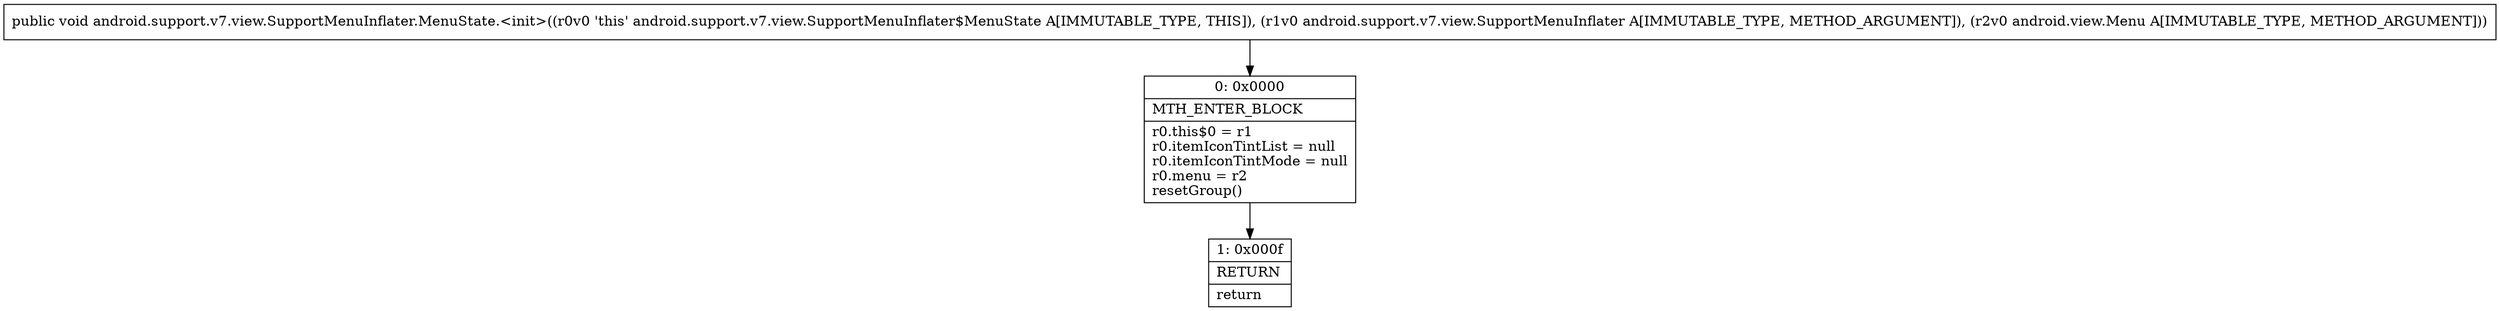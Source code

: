 digraph "CFG forandroid.support.v7.view.SupportMenuInflater.MenuState.\<init\>(Landroid\/support\/v7\/view\/SupportMenuInflater;Landroid\/view\/Menu;)V" {
Node_0 [shape=record,label="{0\:\ 0x0000|MTH_ENTER_BLOCK\l|r0.this$0 = r1\lr0.itemIconTintList = null\lr0.itemIconTintMode = null\lr0.menu = r2\lresetGroup()\l}"];
Node_1 [shape=record,label="{1\:\ 0x000f|RETURN\l|return\l}"];
MethodNode[shape=record,label="{public void android.support.v7.view.SupportMenuInflater.MenuState.\<init\>((r0v0 'this' android.support.v7.view.SupportMenuInflater$MenuState A[IMMUTABLE_TYPE, THIS]), (r1v0 android.support.v7.view.SupportMenuInflater A[IMMUTABLE_TYPE, METHOD_ARGUMENT]), (r2v0 android.view.Menu A[IMMUTABLE_TYPE, METHOD_ARGUMENT])) }"];
MethodNode -> Node_0;
Node_0 -> Node_1;
}

